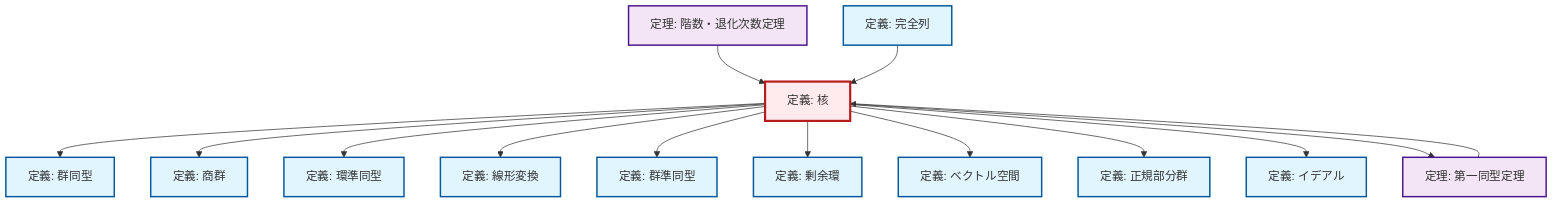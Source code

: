 graph TD
    classDef definition fill:#e1f5fe,stroke:#01579b,stroke-width:2px
    classDef theorem fill:#f3e5f5,stroke:#4a148c,stroke-width:2px
    classDef axiom fill:#fff3e0,stroke:#e65100,stroke-width:2px
    classDef example fill:#e8f5e9,stroke:#1b5e20,stroke-width:2px
    classDef current fill:#ffebee,stroke:#b71c1c,stroke-width:3px
    def-ideal["定義: イデアル"]:::definition
    def-linear-transformation["定義: 線形変換"]:::definition
    thm-rank-nullity["定理: 階数・退化次数定理"]:::theorem
    def-quotient-group["定義: 商群"]:::definition
    def-kernel["定義: 核"]:::definition
    def-normal-subgroup["定義: 正規部分群"]:::definition
    def-ring-homomorphism["定義: 環準同型"]:::definition
    def-quotient-ring["定義: 剰余環"]:::definition
    thm-first-isomorphism["定理: 第一同型定理"]:::theorem
    def-homomorphism["定義: 群準同型"]:::definition
    def-exact-sequence["定義: 完全列"]:::definition
    def-vector-space["定義: ベクトル空間"]:::definition
    def-isomorphism["定義: 群同型"]:::definition
    def-kernel --> def-isomorphism
    def-kernel --> def-quotient-group
    def-kernel --> def-ring-homomorphism
    thm-rank-nullity --> def-kernel
    def-exact-sequence --> def-kernel
    def-kernel --> def-linear-transformation
    def-kernel --> def-homomorphism
    def-kernel --> def-quotient-ring
    thm-first-isomorphism --> def-kernel
    def-kernel --> def-vector-space
    def-kernel --> def-normal-subgroup
    def-kernel --> def-ideal
    def-kernel --> thm-first-isomorphism
    class def-kernel current